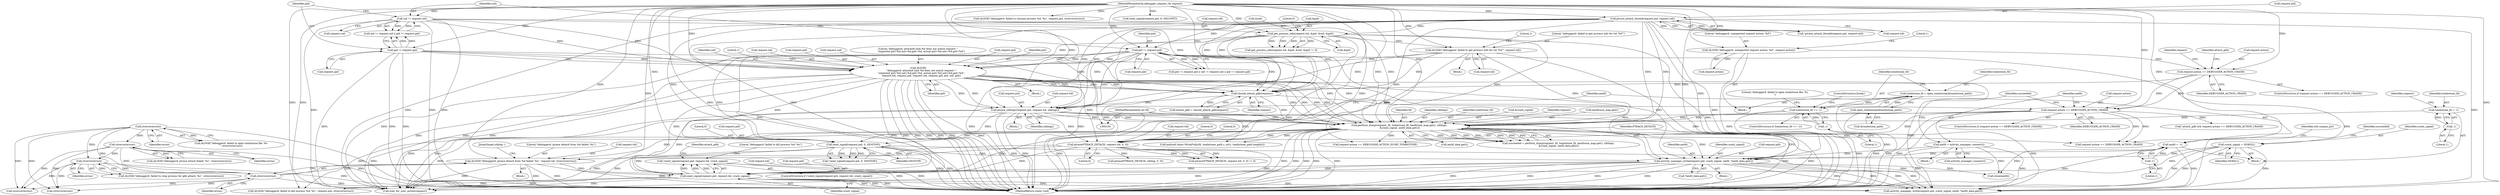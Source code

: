digraph "0_Android_d7603583f90c2bc6074a4ee2886bd28082d7c65b_1@API" {
"1000398" [label="(Call,!send_signal(request.pid, request.tid, crash_signal))"];
"1000399" [label="(Call,send_signal(request.pid, request.tid, crash_signal))"];
"1000198" [label="(Call,pid != request.pid)"];
"1000151" [label="(Call,ptrace_attach_thread(request.pid, request.tid))"];
"1000106" [label="(MethodParameterIn,debugger_request_t& request)"];
"1000304" [label="(Call,perform_dump(request, fd, tombstone_fd, backtrace_map.get(), siblings,\n &crash_signal, amfd_data.get()))"];
"1000177" [label="(Call,get_process_info(request.tid, &pid, &uid, &gid))"];
"1000215" [label="(Call,ALOGE(\n        \"debuggerd: attached task %d does not match request: \"\n        \"expected pid=%d,uid=%d,gid=%d, actual pid=%d,uid=%d,gid=%d\",\n        request.tid, request.pid, request.uid, request.gid, pid, uid, gid))"];
"1000189" [label="(Call,ALOGE(\"debuggerd: failed to get process info for tid '%d'\", request.tid))"];
"1000204" [label="(Call,uid != request.uid)"];
"1000209" [label="(Call,gid != request.gid)"];
"1000257" [label="(Call,ptrace_siblings(request.pid, request.tid, siblings))"];
"1000237" [label="(Call,should_attach_gdb(request))"];
"1000166" [label="(Call,request.action == DEBUGGER_ACTION_CRASH)"];
"1000142" [label="(Call,ALOGE(\"debuggerd: unexpected request action: %d\", request.action))"];
"1000277" [label="(Call,request.action == DEBUGGER_ACTION_CRASH)"];
"1000105" [label="(MethodParameterIn,int fd)"];
"1000127" [label="(Call,tombstone_fd == -1)"];
"1000121" [label="(Call,tombstone_fd = open_tombstone(&tombstone_path))"];
"1000123" [label="(Call,open_tombstone(&tombstone_path))"];
"1000129" [label="(Call,-1)"];
"1000110" [label="(Call,tombstone_fd = -1)"];
"1000112" [label="(Call,-1)"];
"1000336" [label="(Call,send_signal(request.pid, 0, SIGSTOP))"];
"1000354" [label="(Call,activity_manager_write(request.pid, crash_signal, amfd, *amfd_data.get()))"];
"1000299" [label="(Call,crash_signal = SIGKILL)"];
"1000283" [label="(Call,amfd = activity_manager_connect())"];
"1000267" [label="(Call,amfd = -1)"];
"1000269" [label="(Call,-1)"];
"1000373" [label="(Call,ALOGE(\"debuggerd: ptrace detach from %d failed: %s\", request.tid, strerror(errno)))"];
"1000364" [label="(Call,ptrace(PTRACE_DETACH, request.tid, 0, 0))"];
"1000378" [label="(Call,strerror(errno))"];
"1000134" [label="(Call,strerror(errno))"];
"1000345" [label="(Call,strerror(errno))"];
"1000161" [label="(Call,strerror(errno))"];
"1000135" [label="(Identifier,errno)"];
"1000150" [label="(Call,!ptrace_attach_thread(request.pid, request.tid))"];
"1000116" [label="(Identifier,request)"];
"1000272" [label="(Identifier,std::unique_ptr)"];
"1000191" [label="(Call,request.tid)"];
"1000371" [label="(Literal,0)"];
"1000161" [label="(Call,strerror(errno))"];
"1000378" [label="(Call,strerror(errno))"];
"1000257" [label="(Call,ptrace_siblings(request.pid, request.tid, siblings))"];
"1000303" [label="(Identifier,succeeded)"];
"1000176" [label="(Call,get_process_info(request.tid, &pid, &uid, &gid) != 0)"];
"1000406" [label="(Identifier,crash_signal)"];
"1000199" [label="(Identifier,pid)"];
"1000360" [label="(Call,*amfd_data.get())"];
"1000179" [label="(Identifier,request)"];
"1000107" [label="(Block,)"];
"1000229" [label="(Identifier,pid)"];
"1000437" [label="(Call,ALOGE(\"debuggerd: failed to resume process %d: %s\", request.pid, strerror(errno)))"];
"1000165" [label="(ControlStructure,if (request.action == DEBUGGER_ACTION_CRASH))"];
"1000143" [label="(Literal,\"debuggerd: unexpected request action: %d\")"];
"1000281" [label="(Identifier,DEBUGGER_ACTION_CRASH)"];
"1000345" [label="(Call,strerror(errno))"];
"1000304" [label="(Call,perform_dump(request, fd, tombstone_fd, backtrace_map.get(), siblings,\n &crash_signal, amfd_data.get()))"];
"1000391" [label="(Call,request.action == DEBUGGER_ACTION_CRASH)"];
"1000134" [label="(Call,strerror(errno))"];
"1000398" [label="(Call,!send_signal(request.pid, request.tid, crash_signal))"];
"1000312" [label="(Call,amfd_data.get())"];
"1000230" [label="(Identifier,uid)"];
"1000282" [label="(Block,)"];
"1000270" [label="(Literal,1)"];
"1000366" [label="(Call,request.tid)"];
"1000278" [label="(Call,request.action)"];
"1000369" [label="(Literal,0)"];
"1000327" [label="(Call,android::base::WriteFully(fd, tombstone_path.c_str(), tombstone_path.length()))"];
"1000183" [label="(Call,&uid)"];
"1000380" [label="(JumpTarget,sibling :)"];
"1000118" [label="(Block,)"];
"1000306" [label="(Identifier,fd)"];
"1000123" [label="(Call,open_tombstone(&tombstone_path))"];
"1000185" [label="(Call,&gid)"];
"1000166" [label="(Call,request.action == DEBUGGER_ACTION_CRASH)"];
"1000300" [label="(Identifier,crash_signal)"];
"1000374" [label="(Literal,\"debuggerd: ptrace detach from %d failed: %s\")"];
"1000382" [label="(Call,ptrace(PTRACE_DETACH, sibling, 0, 0))"];
"1000430" [label="(Call,send_signal(request.pid, 0, SIGCONT))"];
"1000340" [label="(Literal,0)"];
"1000373" [label="(Call,ALOGE(\"debuggerd: ptrace detach from %d failed: %s\", request.tid, strerror(errno)))"];
"1000288" [label="(Identifier,succeeded)"];
"1000261" [label="(Call,request.tid)"];
"1000142" [label="(Call,ALOGE(\"debuggerd: unexpected request action: %d\", request.action))"];
"1000127" [label="(Call,tombstone_fd == -1)"];
"1000132" [label="(Call,ALOGE(\"debuggerd: failed to open tombstone file: %s\n\", strerror(errno)))"];
"1000177" [label="(Call,get_process_info(request.tid, &pid, &uid, &gid))"];
"1000277" [label="(Call,request.action == DEBUGGER_ACTION_CRASH)"];
"1000203" [label="(Call,uid != request.uid || gid != request.gid)"];
"1000211" [label="(Call,request.gid)"];
"1000148" [label="(Literal,1)"];
"1000170" [label="(Identifier,DEBUGGER_ACTION_CRASH)"];
"1000236" [label="(Identifier,attach_gdb)"];
"1000418" [label="(Call,wait_for_user_action(request))"];
"1000309" [label="(Identifier,siblings)"];
"1000283" [label="(Call,amfd = activity_manager_connect())"];
"1000299" [label="(Call,crash_signal = SIGKILL)"];
"1000364" [label="(Call,ptrace(PTRACE_DETACH, request.tid, 0, 0))"];
"1000205" [label="(Identifier,uid)"];
"1000167" [label="(Call,request.action)"];
"1000363" [label="(Call,ptrace(PTRACE_DETACH, request.tid, 0, 0) != 0)"];
"1000307" [label="(Identifier,tombstone_fd)"];
"1000190" [label="(Literal,\"debuggerd: failed to get process info for tid '%d'\")"];
"1000359" [label="(Identifier,amfd)"];
"1000346" [label="(Identifier,errno)"];
"1000233" [label="(Literal,1)"];
"1000399" [label="(Call,send_signal(request.pid, request.tid, crash_signal))"];
"1000284" [label="(Identifier,amfd)"];
"1000343" [label="(Call,ALOGE(\"debuggerd: failed to stop process for gdb attach: %s\", strerror(errno)))"];
"1000375" [label="(Call,request.tid)"];
"1000151" [label="(Call,ptrace_attach_thread(request.pid, request.tid))"];
"1000126" [label="(ControlStructure,if (tombstone_fd == -1))"];
"1000235" [label="(Call,attach_gdb = should_attach_gdb(request))"];
"1000237" [label="(Call,should_attach_gdb(request))"];
"1000267" [label="(Call,amfd = -1)"];
"1000231" [label="(Identifier,gid)"];
"1000217" [label="(Call,request.tid)"];
"1000354" [label="(Call,activity_manager_write(request.pid, crash_signal, amfd, *amfd_data.get()))"];
"1000268" [label="(Identifier,amfd)"];
"1000403" [label="(Call,request.tid)"];
"1000138" [label="(ControlStructure,break;)"];
"1000129" [label="(Call,-1)"];
"1000128" [label="(Identifier,tombstone_fd)"];
"1000370" [label="(Literal,0)"];
"1000302" [label="(Call,succeeded = perform_dump(request, fd, tombstone_fd, backtrace_map.get(), siblings,\n &crash_signal, amfd_data.get()))"];
"1000111" [label="(Identifier,tombstone_fd)"];
"1000187" [label="(Literal,0)"];
"1000215" [label="(Call,ALOGE(\n        \"debuggerd: attached task %d does not match request: \"\n        \"expected pid=%d,uid=%d,gid=%d, actual pid=%d,uid=%d,gid=%d\",\n        request.tid, request.pid, request.uid, request.gid, pid, uid, gid))"];
"1000413" [label="(Call,strerror(errno))"];
"1000317" [label="(Call,request.action == DEBUGGER_ACTION_DUMP_TOMBSTONE)"];
"1000122" [label="(Identifier,tombstone_fd)"];
"1000130" [label="(Literal,1)"];
"1000189" [label="(Call,ALOGE(\"debuggerd: failed to get process info for tid '%d'\", request.tid))"];
"1000209" [label="(Call,gid != request.gid)"];
"1000256" [label="(Block,)"];
"1000450" [label="(MethodReturn,static void)"];
"1000188" [label="(Block,)"];
"1000358" [label="(Identifier,crash_signal)"];
"1000200" [label="(Call,request.pid)"];
"1000181" [label="(Call,&pid)"];
"1000264" [label="(Identifier,siblings)"];
"1000445" [label="(Call,close(amfd))"];
"1000206" [label="(Call,request.uid)"];
"1000159" [label="(Call,ALOGE(\"debuggerd: ptrace attach failed: %s\", strerror(errno)))"];
"1000121" [label="(Call,tombstone_fd = open_tombstone(&tombstone_path))"];
"1000310" [label="(Call,&crash_signal)"];
"1000110" [label="(Call,tombstone_fd = -1)"];
"1000195" [label="(Literal,1)"];
"1000112" [label="(Call,-1)"];
"1000220" [label="(Call,request.pid)"];
"1000223" [label="(Call,request.uid)"];
"1000409" [label="(Literal,\"debuggerd: failed to kill process %d: %s\")"];
"1000144" [label="(Call,request.action)"];
"1000388" [label="(Call,!attach_gdb && request.action == DEBUGGER_ACTION_CRASH)"];
"1000124" [label="(Call,&tombstone_path)"];
"1000198" [label="(Call,pid != request.pid)"];
"1000397" [label="(ControlStructure,if (!send_signal(request.pid, request.tid, crash_signal)))"];
"1000197" [label="(Call,pid != request.pid || uid != request.uid || gid != request.gid)"];
"1000269" [label="(Call,-1)"];
"1000365" [label="(Identifier,PTRACE_DETACH)"];
"1000162" [label="(Identifier,errno)"];
"1000155" [label="(Call,request.tid)"];
"1000416" [label="(Identifier,attach_gdb)"];
"1000204" [label="(Call,uid != request.uid)"];
"1000214" [label="(Block,)"];
"1000216" [label="(Literal,\"debuggerd: attached task %d does not match request: \"\n        \"expected pid=%d,uid=%d,gid=%d, actual pid=%d,uid=%d,gid=%d\")"];
"1000210" [label="(Identifier,gid)"];
"1000258" [label="(Call,request.pid)"];
"1000133" [label="(Literal,\"debuggerd: failed to open tombstone file: %s\n\")"];
"1000305" [label="(Identifier,request)"];
"1000372" [label="(Block,)"];
"1000178" [label="(Call,request.tid)"];
"1000113" [label="(Literal,1)"];
"1000341" [label="(Identifier,SIGSTOP)"];
"1000301" [label="(Identifier,SIGKILL)"];
"1000238" [label="(Identifier,request)"];
"1000400" [label="(Call,request.pid)"];
"1000408" [label="(Call,ALOGE(\"debuggerd: failed to kill process %d: %s\", request.pid, strerror(errno)))"];
"1000308" [label="(Call,backtrace_map.get())"];
"1000335" [label="(Call,!send_signal(request.pid, 0, SIGSTOP))"];
"1000337" [label="(Call,request.pid)"];
"1000355" [label="(Call,request.pid)"];
"1000379" [label="(Identifier,errno)"];
"1000105" [label="(MethodParameterIn,int fd)"];
"1000285" [label="(Call,activity_manager_connect())"];
"1000442" [label="(Call,strerror(errno))"];
"1000152" [label="(Call,request.pid)"];
"1000336" [label="(Call,send_signal(request.pid, 0, SIGSTOP))"];
"1000353" [label="(Block,)"];
"1000106" [label="(MethodParameterIn,debugger_request_t& request)"];
"1000276" [label="(ControlStructure,if (request.action == DEBUGGER_ACTION_CRASH))"];
"1000226" [label="(Call,request.gid)"];
"1000420" [label="(Call,activity_manager_write(request.pid, crash_signal, amfd, *amfd_data.get()))"];
"1000398" -> "1000397"  [label="AST: "];
"1000398" -> "1000399"  [label="CFG: "];
"1000399" -> "1000398"  [label="AST: "];
"1000409" -> "1000398"  [label="CFG: "];
"1000416" -> "1000398"  [label="CFG: "];
"1000398" -> "1000450"  [label="DDG: "];
"1000398" -> "1000450"  [label="DDG: "];
"1000399" -> "1000398"  [label="DDG: "];
"1000399" -> "1000398"  [label="DDG: "];
"1000399" -> "1000398"  [label="DDG: "];
"1000399" -> "1000406"  [label="CFG: "];
"1000400" -> "1000399"  [label="AST: "];
"1000403" -> "1000399"  [label="AST: "];
"1000406" -> "1000399"  [label="AST: "];
"1000399" -> "1000450"  [label="DDG: "];
"1000399" -> "1000450"  [label="DDG: "];
"1000399" -> "1000450"  [label="DDG: "];
"1000198" -> "1000399"  [label="DDG: "];
"1000304" -> "1000399"  [label="DDG: "];
"1000151" -> "1000399"  [label="DDG: "];
"1000257" -> "1000399"  [label="DDG: "];
"1000215" -> "1000399"  [label="DDG: "];
"1000336" -> "1000399"  [label="DDG: "];
"1000354" -> "1000399"  [label="DDG: "];
"1000354" -> "1000399"  [label="DDG: "];
"1000106" -> "1000399"  [label="DDG: "];
"1000373" -> "1000399"  [label="DDG: "];
"1000364" -> "1000399"  [label="DDG: "];
"1000299" -> "1000399"  [label="DDG: "];
"1000399" -> "1000408"  [label="DDG: "];
"1000399" -> "1000418"  [label="DDG: "];
"1000399" -> "1000418"  [label="DDG: "];
"1000399" -> "1000420"  [label="DDG: "];
"1000399" -> "1000420"  [label="DDG: "];
"1000198" -> "1000197"  [label="AST: "];
"1000198" -> "1000200"  [label="CFG: "];
"1000199" -> "1000198"  [label="AST: "];
"1000200" -> "1000198"  [label="AST: "];
"1000205" -> "1000198"  [label="CFG: "];
"1000197" -> "1000198"  [label="CFG: "];
"1000198" -> "1000450"  [label="DDG: "];
"1000198" -> "1000450"  [label="DDG: "];
"1000198" -> "1000197"  [label="DDG: "];
"1000198" -> "1000197"  [label="DDG: "];
"1000151" -> "1000198"  [label="DDG: "];
"1000106" -> "1000198"  [label="DDG: "];
"1000198" -> "1000215"  [label="DDG: "];
"1000198" -> "1000215"  [label="DDG: "];
"1000198" -> "1000237"  [label="DDG: "];
"1000198" -> "1000257"  [label="DDG: "];
"1000198" -> "1000304"  [label="DDG: "];
"1000198" -> "1000336"  [label="DDG: "];
"1000198" -> "1000354"  [label="DDG: "];
"1000198" -> "1000418"  [label="DDG: "];
"1000198" -> "1000420"  [label="DDG: "];
"1000151" -> "1000150"  [label="AST: "];
"1000151" -> "1000155"  [label="CFG: "];
"1000152" -> "1000151"  [label="AST: "];
"1000155" -> "1000151"  [label="AST: "];
"1000150" -> "1000151"  [label="CFG: "];
"1000151" -> "1000450"  [label="DDG: "];
"1000151" -> "1000150"  [label="DDG: "];
"1000151" -> "1000150"  [label="DDG: "];
"1000106" -> "1000151"  [label="DDG: "];
"1000151" -> "1000177"  [label="DDG: "];
"1000151" -> "1000237"  [label="DDG: "];
"1000151" -> "1000237"  [label="DDG: "];
"1000151" -> "1000257"  [label="DDG: "];
"1000151" -> "1000257"  [label="DDG: "];
"1000151" -> "1000304"  [label="DDG: "];
"1000151" -> "1000304"  [label="DDG: "];
"1000151" -> "1000336"  [label="DDG: "];
"1000151" -> "1000354"  [label="DDG: "];
"1000151" -> "1000364"  [label="DDG: "];
"1000151" -> "1000418"  [label="DDG: "];
"1000151" -> "1000420"  [label="DDG: "];
"1000106" -> "1000104"  [label="AST: "];
"1000106" -> "1000450"  [label="DDG: "];
"1000106" -> "1000142"  [label="DDG: "];
"1000106" -> "1000166"  [label="DDG: "];
"1000106" -> "1000177"  [label="DDG: "];
"1000106" -> "1000189"  [label="DDG: "];
"1000106" -> "1000204"  [label="DDG: "];
"1000106" -> "1000209"  [label="DDG: "];
"1000106" -> "1000215"  [label="DDG: "];
"1000106" -> "1000237"  [label="DDG: "];
"1000106" -> "1000257"  [label="DDG: "];
"1000106" -> "1000277"  [label="DDG: "];
"1000106" -> "1000304"  [label="DDG: "];
"1000106" -> "1000317"  [label="DDG: "];
"1000106" -> "1000336"  [label="DDG: "];
"1000106" -> "1000354"  [label="DDG: "];
"1000106" -> "1000364"  [label="DDG: "];
"1000106" -> "1000373"  [label="DDG: "];
"1000106" -> "1000391"  [label="DDG: "];
"1000106" -> "1000408"  [label="DDG: "];
"1000106" -> "1000418"  [label="DDG: "];
"1000106" -> "1000420"  [label="DDG: "];
"1000106" -> "1000430"  [label="DDG: "];
"1000106" -> "1000437"  [label="DDG: "];
"1000304" -> "1000302"  [label="AST: "];
"1000304" -> "1000312"  [label="CFG: "];
"1000305" -> "1000304"  [label="AST: "];
"1000306" -> "1000304"  [label="AST: "];
"1000307" -> "1000304"  [label="AST: "];
"1000308" -> "1000304"  [label="AST: "];
"1000309" -> "1000304"  [label="AST: "];
"1000310" -> "1000304"  [label="AST: "];
"1000312" -> "1000304"  [label="AST: "];
"1000302" -> "1000304"  [label="CFG: "];
"1000304" -> "1000450"  [label="DDG: "];
"1000304" -> "1000450"  [label="DDG: "];
"1000304" -> "1000450"  [label="DDG: "];
"1000304" -> "1000450"  [label="DDG: "];
"1000304" -> "1000450"  [label="DDG: "];
"1000304" -> "1000450"  [label="DDG: "];
"1000304" -> "1000450"  [label="DDG: "];
"1000304" -> "1000302"  [label="DDG: "];
"1000304" -> "1000302"  [label="DDG: "];
"1000304" -> "1000302"  [label="DDG: "];
"1000304" -> "1000302"  [label="DDG: "];
"1000304" -> "1000302"  [label="DDG: "];
"1000304" -> "1000302"  [label="DDG: "];
"1000304" -> "1000302"  [label="DDG: "];
"1000177" -> "1000304"  [label="DDG: "];
"1000215" -> "1000304"  [label="DDG: "];
"1000215" -> "1000304"  [label="DDG: "];
"1000215" -> "1000304"  [label="DDG: "];
"1000215" -> "1000304"  [label="DDG: "];
"1000204" -> "1000304"  [label="DDG: "];
"1000189" -> "1000304"  [label="DDG: "];
"1000257" -> "1000304"  [label="DDG: "];
"1000257" -> "1000304"  [label="DDG: "];
"1000257" -> "1000304"  [label="DDG: "];
"1000277" -> "1000304"  [label="DDG: "];
"1000209" -> "1000304"  [label="DDG: "];
"1000237" -> "1000304"  [label="DDG: "];
"1000105" -> "1000304"  [label="DDG: "];
"1000127" -> "1000304"  [label="DDG: "];
"1000110" -> "1000304"  [label="DDG: "];
"1000304" -> "1000317"  [label="DDG: "];
"1000304" -> "1000327"  [label="DDG: "];
"1000304" -> "1000336"  [label="DDG: "];
"1000304" -> "1000354"  [label="DDG: "];
"1000304" -> "1000364"  [label="DDG: "];
"1000304" -> "1000373"  [label="DDG: "];
"1000304" -> "1000391"  [label="DDG: "];
"1000304" -> "1000408"  [label="DDG: "];
"1000304" -> "1000418"  [label="DDG: "];
"1000177" -> "1000176"  [label="AST: "];
"1000177" -> "1000185"  [label="CFG: "];
"1000178" -> "1000177"  [label="AST: "];
"1000181" -> "1000177"  [label="AST: "];
"1000183" -> "1000177"  [label="AST: "];
"1000185" -> "1000177"  [label="AST: "];
"1000187" -> "1000177"  [label="CFG: "];
"1000177" -> "1000450"  [label="DDG: "];
"1000177" -> "1000450"  [label="DDG: "];
"1000177" -> "1000450"  [label="DDG: "];
"1000177" -> "1000176"  [label="DDG: "];
"1000177" -> "1000176"  [label="DDG: "];
"1000177" -> "1000176"  [label="DDG: "];
"1000177" -> "1000176"  [label="DDG: "];
"1000177" -> "1000189"  [label="DDG: "];
"1000177" -> "1000215"  [label="DDG: "];
"1000177" -> "1000237"  [label="DDG: "];
"1000177" -> "1000257"  [label="DDG: "];
"1000177" -> "1000364"  [label="DDG: "];
"1000215" -> "1000214"  [label="AST: "];
"1000215" -> "1000231"  [label="CFG: "];
"1000216" -> "1000215"  [label="AST: "];
"1000217" -> "1000215"  [label="AST: "];
"1000220" -> "1000215"  [label="AST: "];
"1000223" -> "1000215"  [label="AST: "];
"1000226" -> "1000215"  [label="AST: "];
"1000229" -> "1000215"  [label="AST: "];
"1000230" -> "1000215"  [label="AST: "];
"1000231" -> "1000215"  [label="AST: "];
"1000233" -> "1000215"  [label="CFG: "];
"1000215" -> "1000450"  [label="DDG: "];
"1000215" -> "1000450"  [label="DDG: "];
"1000215" -> "1000450"  [label="DDG: "];
"1000215" -> "1000450"  [label="DDG: "];
"1000215" -> "1000450"  [label="DDG: "];
"1000215" -> "1000450"  [label="DDG: "];
"1000215" -> "1000450"  [label="DDG: "];
"1000189" -> "1000215"  [label="DDG: "];
"1000204" -> "1000215"  [label="DDG: "];
"1000204" -> "1000215"  [label="DDG: "];
"1000209" -> "1000215"  [label="DDG: "];
"1000209" -> "1000215"  [label="DDG: "];
"1000215" -> "1000237"  [label="DDG: "];
"1000215" -> "1000237"  [label="DDG: "];
"1000215" -> "1000237"  [label="DDG: "];
"1000215" -> "1000237"  [label="DDG: "];
"1000215" -> "1000257"  [label="DDG: "];
"1000215" -> "1000257"  [label="DDG: "];
"1000215" -> "1000336"  [label="DDG: "];
"1000215" -> "1000354"  [label="DDG: "];
"1000215" -> "1000364"  [label="DDG: "];
"1000215" -> "1000418"  [label="DDG: "];
"1000215" -> "1000418"  [label="DDG: "];
"1000215" -> "1000418"  [label="DDG: "];
"1000215" -> "1000420"  [label="DDG: "];
"1000189" -> "1000188"  [label="AST: "];
"1000189" -> "1000191"  [label="CFG: "];
"1000190" -> "1000189"  [label="AST: "];
"1000191" -> "1000189"  [label="AST: "];
"1000195" -> "1000189"  [label="CFG: "];
"1000189" -> "1000450"  [label="DDG: "];
"1000189" -> "1000237"  [label="DDG: "];
"1000189" -> "1000257"  [label="DDG: "];
"1000189" -> "1000364"  [label="DDG: "];
"1000204" -> "1000203"  [label="AST: "];
"1000204" -> "1000206"  [label="CFG: "];
"1000205" -> "1000204"  [label="AST: "];
"1000206" -> "1000204"  [label="AST: "];
"1000210" -> "1000204"  [label="CFG: "];
"1000203" -> "1000204"  [label="CFG: "];
"1000204" -> "1000450"  [label="DDG: "];
"1000204" -> "1000450"  [label="DDG: "];
"1000204" -> "1000203"  [label="DDG: "];
"1000204" -> "1000203"  [label="DDG: "];
"1000204" -> "1000237"  [label="DDG: "];
"1000204" -> "1000418"  [label="DDG: "];
"1000209" -> "1000203"  [label="AST: "];
"1000209" -> "1000211"  [label="CFG: "];
"1000210" -> "1000209"  [label="AST: "];
"1000211" -> "1000209"  [label="AST: "];
"1000203" -> "1000209"  [label="CFG: "];
"1000209" -> "1000450"  [label="DDG: "];
"1000209" -> "1000450"  [label="DDG: "];
"1000209" -> "1000203"  [label="DDG: "];
"1000209" -> "1000203"  [label="DDG: "];
"1000209" -> "1000237"  [label="DDG: "];
"1000209" -> "1000418"  [label="DDG: "];
"1000257" -> "1000256"  [label="AST: "];
"1000257" -> "1000264"  [label="CFG: "];
"1000258" -> "1000257"  [label="AST: "];
"1000261" -> "1000257"  [label="AST: "];
"1000264" -> "1000257"  [label="AST: "];
"1000268" -> "1000257"  [label="CFG: "];
"1000257" -> "1000450"  [label="DDG: "];
"1000257" -> "1000450"  [label="DDG: "];
"1000237" -> "1000257"  [label="DDG: "];
"1000257" -> "1000336"  [label="DDG: "];
"1000257" -> "1000354"  [label="DDG: "];
"1000257" -> "1000364"  [label="DDG: "];
"1000257" -> "1000418"  [label="DDG: "];
"1000257" -> "1000420"  [label="DDG: "];
"1000237" -> "1000235"  [label="AST: "];
"1000237" -> "1000238"  [label="CFG: "];
"1000238" -> "1000237"  [label="AST: "];
"1000235" -> "1000237"  [label="CFG: "];
"1000237" -> "1000235"  [label="DDG: "];
"1000166" -> "1000237"  [label="DDG: "];
"1000237" -> "1000277"  [label="DDG: "];
"1000166" -> "1000165"  [label="AST: "];
"1000166" -> "1000170"  [label="CFG: "];
"1000167" -> "1000166"  [label="AST: "];
"1000170" -> "1000166"  [label="AST: "];
"1000179" -> "1000166"  [label="CFG: "];
"1000236" -> "1000166"  [label="CFG: "];
"1000142" -> "1000166"  [label="DDG: "];
"1000166" -> "1000277"  [label="DDG: "];
"1000166" -> "1000277"  [label="DDG: "];
"1000142" -> "1000118"  [label="AST: "];
"1000142" -> "1000144"  [label="CFG: "];
"1000143" -> "1000142"  [label="AST: "];
"1000144" -> "1000142"  [label="AST: "];
"1000148" -> "1000142"  [label="CFG: "];
"1000142" -> "1000450"  [label="DDG: "];
"1000277" -> "1000276"  [label="AST: "];
"1000277" -> "1000281"  [label="CFG: "];
"1000278" -> "1000277"  [label="AST: "];
"1000281" -> "1000277"  [label="AST: "];
"1000284" -> "1000277"  [label="CFG: "];
"1000288" -> "1000277"  [label="CFG: "];
"1000277" -> "1000450"  [label="DDG: "];
"1000277" -> "1000450"  [label="DDG: "];
"1000277" -> "1000317"  [label="DDG: "];
"1000277" -> "1000388"  [label="DDG: "];
"1000277" -> "1000391"  [label="DDG: "];
"1000277" -> "1000391"  [label="DDG: "];
"1000277" -> "1000418"  [label="DDG: "];
"1000105" -> "1000104"  [label="AST: "];
"1000105" -> "1000450"  [label="DDG: "];
"1000105" -> "1000327"  [label="DDG: "];
"1000127" -> "1000126"  [label="AST: "];
"1000127" -> "1000129"  [label="CFG: "];
"1000128" -> "1000127"  [label="AST: "];
"1000129" -> "1000127"  [label="AST: "];
"1000133" -> "1000127"  [label="CFG: "];
"1000138" -> "1000127"  [label="CFG: "];
"1000127" -> "1000450"  [label="DDG: "];
"1000121" -> "1000127"  [label="DDG: "];
"1000129" -> "1000127"  [label="DDG: "];
"1000121" -> "1000118"  [label="AST: "];
"1000121" -> "1000123"  [label="CFG: "];
"1000122" -> "1000121"  [label="AST: "];
"1000123" -> "1000121"  [label="AST: "];
"1000128" -> "1000121"  [label="CFG: "];
"1000121" -> "1000450"  [label="DDG: "];
"1000123" -> "1000121"  [label="DDG: "];
"1000123" -> "1000124"  [label="CFG: "];
"1000124" -> "1000123"  [label="AST: "];
"1000123" -> "1000450"  [label="DDG: "];
"1000129" -> "1000130"  [label="CFG: "];
"1000130" -> "1000129"  [label="AST: "];
"1000110" -> "1000107"  [label="AST: "];
"1000110" -> "1000112"  [label="CFG: "];
"1000111" -> "1000110"  [label="AST: "];
"1000112" -> "1000110"  [label="AST: "];
"1000116" -> "1000110"  [label="CFG: "];
"1000112" -> "1000110"  [label="DDG: "];
"1000112" -> "1000113"  [label="CFG: "];
"1000113" -> "1000112"  [label="AST: "];
"1000336" -> "1000335"  [label="AST: "];
"1000336" -> "1000341"  [label="CFG: "];
"1000337" -> "1000336"  [label="AST: "];
"1000340" -> "1000336"  [label="AST: "];
"1000341" -> "1000336"  [label="AST: "];
"1000335" -> "1000336"  [label="CFG: "];
"1000336" -> "1000450"  [label="DDG: "];
"1000336" -> "1000450"  [label="DDG: "];
"1000336" -> "1000335"  [label="DDG: "];
"1000336" -> "1000335"  [label="DDG: "];
"1000336" -> "1000335"  [label="DDG: "];
"1000336" -> "1000354"  [label="DDG: "];
"1000336" -> "1000418"  [label="DDG: "];
"1000336" -> "1000420"  [label="DDG: "];
"1000354" -> "1000353"  [label="AST: "];
"1000354" -> "1000360"  [label="CFG: "];
"1000355" -> "1000354"  [label="AST: "];
"1000358" -> "1000354"  [label="AST: "];
"1000359" -> "1000354"  [label="AST: "];
"1000360" -> "1000354"  [label="AST: "];
"1000365" -> "1000354"  [label="CFG: "];
"1000354" -> "1000450"  [label="DDG: "];
"1000354" -> "1000450"  [label="DDG: "];
"1000354" -> "1000450"  [label="DDG: "];
"1000354" -> "1000450"  [label="DDG: "];
"1000299" -> "1000354"  [label="DDG: "];
"1000283" -> "1000354"  [label="DDG: "];
"1000267" -> "1000354"  [label="DDG: "];
"1000354" -> "1000418"  [label="DDG: "];
"1000354" -> "1000420"  [label="DDG: "];
"1000354" -> "1000420"  [label="DDG: "];
"1000354" -> "1000420"  [label="DDG: "];
"1000354" -> "1000420"  [label="DDG: "];
"1000354" -> "1000445"  [label="DDG: "];
"1000299" -> "1000107"  [label="AST: "];
"1000299" -> "1000301"  [label="CFG: "];
"1000300" -> "1000299"  [label="AST: "];
"1000301" -> "1000299"  [label="AST: "];
"1000303" -> "1000299"  [label="CFG: "];
"1000299" -> "1000450"  [label="DDG: "];
"1000299" -> "1000450"  [label="DDG: "];
"1000299" -> "1000420"  [label="DDG: "];
"1000283" -> "1000282"  [label="AST: "];
"1000283" -> "1000285"  [label="CFG: "];
"1000284" -> "1000283"  [label="AST: "];
"1000285" -> "1000283"  [label="AST: "];
"1000288" -> "1000283"  [label="CFG: "];
"1000283" -> "1000450"  [label="DDG: "];
"1000283" -> "1000420"  [label="DDG: "];
"1000283" -> "1000445"  [label="DDG: "];
"1000267" -> "1000107"  [label="AST: "];
"1000267" -> "1000269"  [label="CFG: "];
"1000268" -> "1000267"  [label="AST: "];
"1000269" -> "1000267"  [label="AST: "];
"1000272" -> "1000267"  [label="CFG: "];
"1000267" -> "1000450"  [label="DDG: "];
"1000269" -> "1000267"  [label="DDG: "];
"1000267" -> "1000420"  [label="DDG: "];
"1000267" -> "1000445"  [label="DDG: "];
"1000269" -> "1000270"  [label="CFG: "];
"1000270" -> "1000269"  [label="AST: "];
"1000373" -> "1000372"  [label="AST: "];
"1000373" -> "1000378"  [label="CFG: "];
"1000374" -> "1000373"  [label="AST: "];
"1000375" -> "1000373"  [label="AST: "];
"1000378" -> "1000373"  [label="AST: "];
"1000380" -> "1000373"  [label="CFG: "];
"1000373" -> "1000450"  [label="DDG: "];
"1000373" -> "1000450"  [label="DDG: "];
"1000373" -> "1000450"  [label="DDG: "];
"1000364" -> "1000373"  [label="DDG: "];
"1000378" -> "1000373"  [label="DDG: "];
"1000373" -> "1000418"  [label="DDG: "];
"1000364" -> "1000363"  [label="AST: "];
"1000364" -> "1000370"  [label="CFG: "];
"1000365" -> "1000364"  [label="AST: "];
"1000366" -> "1000364"  [label="AST: "];
"1000369" -> "1000364"  [label="AST: "];
"1000370" -> "1000364"  [label="AST: "];
"1000371" -> "1000364"  [label="CFG: "];
"1000364" -> "1000450"  [label="DDG: "];
"1000364" -> "1000363"  [label="DDG: "];
"1000364" -> "1000363"  [label="DDG: "];
"1000364" -> "1000363"  [label="DDG: "];
"1000364" -> "1000382"  [label="DDG: "];
"1000364" -> "1000418"  [label="DDG: "];
"1000378" -> "1000379"  [label="CFG: "];
"1000379" -> "1000378"  [label="AST: "];
"1000378" -> "1000450"  [label="DDG: "];
"1000134" -> "1000378"  [label="DDG: "];
"1000345" -> "1000378"  [label="DDG: "];
"1000161" -> "1000378"  [label="DDG: "];
"1000378" -> "1000413"  [label="DDG: "];
"1000378" -> "1000442"  [label="DDG: "];
"1000134" -> "1000132"  [label="AST: "];
"1000134" -> "1000135"  [label="CFG: "];
"1000135" -> "1000134"  [label="AST: "];
"1000132" -> "1000134"  [label="CFG: "];
"1000134" -> "1000450"  [label="DDG: "];
"1000134" -> "1000132"  [label="DDG: "];
"1000134" -> "1000161"  [label="DDG: "];
"1000134" -> "1000345"  [label="DDG: "];
"1000134" -> "1000413"  [label="DDG: "];
"1000134" -> "1000442"  [label="DDG: "];
"1000345" -> "1000343"  [label="AST: "];
"1000345" -> "1000346"  [label="CFG: "];
"1000346" -> "1000345"  [label="AST: "];
"1000343" -> "1000345"  [label="CFG: "];
"1000345" -> "1000450"  [label="DDG: "];
"1000345" -> "1000343"  [label="DDG: "];
"1000161" -> "1000345"  [label="DDG: "];
"1000345" -> "1000413"  [label="DDG: "];
"1000345" -> "1000442"  [label="DDG: "];
"1000161" -> "1000159"  [label="AST: "];
"1000161" -> "1000162"  [label="CFG: "];
"1000162" -> "1000161"  [label="AST: "];
"1000159" -> "1000161"  [label="CFG: "];
"1000161" -> "1000450"  [label="DDG: "];
"1000161" -> "1000159"  [label="DDG: "];
"1000161" -> "1000413"  [label="DDG: "];
"1000161" -> "1000442"  [label="DDG: "];
}
